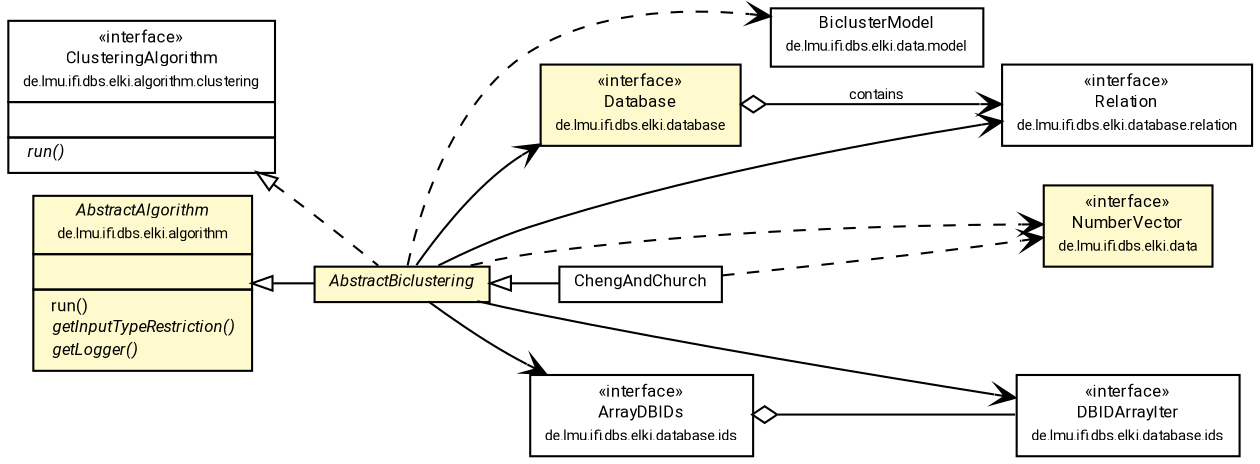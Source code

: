 #!/usr/local/bin/dot
#
# Class diagram 
# Generated by UMLGraph version R5_7_2-60-g0e99a6 (http://www.spinellis.gr/umlgraph/)
#

digraph G {
	graph [fontnames="svg"]
	edge [fontname="Roboto",fontsize=7,labelfontname="Roboto",labelfontsize=7,color="black"];
	node [fontname="Roboto",fontcolor="black",fontsize=8,shape=plaintext,margin=0,width=0,height=0];
	nodesep=0.15;
	ranksep=0.25;
	rankdir=LR;
	// de.lmu.ifi.dbs.elki.data.model.BiclusterModel
	c904700 [label=<<table title="de.lmu.ifi.dbs.elki.data.model.BiclusterModel" border="0" cellborder="1" cellspacing="0" cellpadding="2" href="../../../data/model/BiclusterModel.html" target="_parent">
		<tr><td><table border="0" cellspacing="0" cellpadding="1">
		<tr><td align="center" balign="center"> <font face="Roboto">BiclusterModel</font> </td></tr>
		<tr><td align="center" balign="center"> <font face="Roboto" point-size="7.0">de.lmu.ifi.dbs.elki.data.model</font> </td></tr>
		</table></td></tr>
		</table>>, URL="../../../data/model/BiclusterModel.html"];
	// de.lmu.ifi.dbs.elki.algorithm.clustering.biclustering.AbstractBiclustering<V extends de.lmu.ifi.dbs.elki.data.NumberVector, M extends de.lmu.ifi.dbs.elki.data.model.BiclusterModel>
	c905005 [label=<<table title="de.lmu.ifi.dbs.elki.algorithm.clustering.biclustering.AbstractBiclustering" border="0" cellborder="1" cellspacing="0" cellpadding="2" bgcolor="lemonChiffon" href="AbstractBiclustering.html" target="_parent">
		<tr><td><table border="0" cellspacing="0" cellpadding="1">
		<tr><td align="center" balign="center"> <font face="Roboto"><i>AbstractBiclustering</i></font> </td></tr>
		</table></td></tr>
		</table>>, URL="AbstractBiclustering.html"];
	// de.lmu.ifi.dbs.elki.algorithm.clustering.biclustering.ChengAndChurch<V extends de.lmu.ifi.dbs.elki.data.NumberVector>
	c905006 [label=<<table title="de.lmu.ifi.dbs.elki.algorithm.clustering.biclustering.ChengAndChurch" border="0" cellborder="1" cellspacing="0" cellpadding="2" href="ChengAndChurch.html" target="_parent">
		<tr><td><table border="0" cellspacing="0" cellpadding="1">
		<tr><td align="center" balign="center"> <font face="Roboto">ChengAndChurch</font> </td></tr>
		</table></td></tr>
		</table>>, URL="ChengAndChurch.html"];
	// de.lmu.ifi.dbs.elki.algorithm.clustering.ClusteringAlgorithm<C extends de.lmu.ifi.dbs.elki.data.Clustering<? extends de.lmu.ifi.dbs.elki.data.model.Model>>
	c905017 [label=<<table title="de.lmu.ifi.dbs.elki.algorithm.clustering.ClusteringAlgorithm" border="0" cellborder="1" cellspacing="0" cellpadding="2" href="../ClusteringAlgorithm.html" target="_parent">
		<tr><td><table border="0" cellspacing="0" cellpadding="1">
		<tr><td align="center" balign="center"> &#171;interface&#187; </td></tr>
		<tr><td align="center" balign="center"> <font face="Roboto">ClusteringAlgorithm</font> </td></tr>
		<tr><td align="center" balign="center"> <font face="Roboto" point-size="7.0">de.lmu.ifi.dbs.elki.algorithm.clustering</font> </td></tr>
		</table></td></tr>
		<tr><td><table border="0" cellspacing="0" cellpadding="1">
		<tr><td align="left" balign="left">  </td></tr>
		</table></td></tr>
		<tr><td><table border="0" cellspacing="0" cellpadding="1">
		<tr><td align="left" balign="left"> <i> run()</i> </td></tr>
		</table></td></tr>
		</table>>, URL="../ClusteringAlgorithm.html"];
	// de.lmu.ifi.dbs.elki.database.relation.Relation<O>
	c905254 [label=<<table title="de.lmu.ifi.dbs.elki.database.relation.Relation" border="0" cellborder="1" cellspacing="0" cellpadding="2" href="../../../database/relation/Relation.html" target="_parent">
		<tr><td><table border="0" cellspacing="0" cellpadding="1">
		<tr><td align="center" balign="center"> &#171;interface&#187; </td></tr>
		<tr><td align="center" balign="center"> <font face="Roboto">Relation</font> </td></tr>
		<tr><td align="center" balign="center"> <font face="Roboto" point-size="7.0">de.lmu.ifi.dbs.elki.database.relation</font> </td></tr>
		</table></td></tr>
		</table>>, URL="../../../database/relation/Relation.html"];
	// de.lmu.ifi.dbs.elki.database.Database
	c905256 [label=<<table title="de.lmu.ifi.dbs.elki.database.Database" border="0" cellborder="1" cellspacing="0" cellpadding="2" bgcolor="LemonChiffon" href="../../../database/Database.html" target="_parent">
		<tr><td><table border="0" cellspacing="0" cellpadding="1">
		<tr><td align="center" balign="center"> &#171;interface&#187; </td></tr>
		<tr><td align="center" balign="center"> <font face="Roboto">Database</font> </td></tr>
		<tr><td align="center" balign="center"> <font face="Roboto" point-size="7.0">de.lmu.ifi.dbs.elki.database</font> </td></tr>
		</table></td></tr>
		</table>>, URL="../../../database/Database.html"];
	// de.lmu.ifi.dbs.elki.data.NumberVector
	c905276 [label=<<table title="de.lmu.ifi.dbs.elki.data.NumberVector" border="0" cellborder="1" cellspacing="0" cellpadding="2" bgcolor="LemonChiffon" href="../../../data/NumberVector.html" target="_parent">
		<tr><td><table border="0" cellspacing="0" cellpadding="1">
		<tr><td align="center" balign="center"> &#171;interface&#187; </td></tr>
		<tr><td align="center" balign="center"> <font face="Roboto">NumberVector</font> </td></tr>
		<tr><td align="center" balign="center"> <font face="Roboto" point-size="7.0">de.lmu.ifi.dbs.elki.data</font> </td></tr>
		</table></td></tr>
		</table>>, URL="../../../data/NumberVector.html"];
	// de.lmu.ifi.dbs.elki.algorithm.AbstractAlgorithm<R extends de.lmu.ifi.dbs.elki.result.Result>
	c905298 [label=<<table title="de.lmu.ifi.dbs.elki.algorithm.AbstractAlgorithm" border="0" cellborder="1" cellspacing="0" cellpadding="2" bgcolor="LemonChiffon" href="../../AbstractAlgorithm.html" target="_parent">
		<tr><td><table border="0" cellspacing="0" cellpadding="1">
		<tr><td align="center" balign="center"> <font face="Roboto"><i>AbstractAlgorithm</i></font> </td></tr>
		<tr><td align="center" balign="center"> <font face="Roboto" point-size="7.0">de.lmu.ifi.dbs.elki.algorithm</font> </td></tr>
		</table></td></tr>
		<tr><td><table border="0" cellspacing="0" cellpadding="1">
		<tr><td align="left" balign="left">  </td></tr>
		</table></td></tr>
		<tr><td><table border="0" cellspacing="0" cellpadding="1">
		<tr><td align="left" balign="left">  run() </td></tr>
		<tr><td align="left" balign="left"> <i> getInputTypeRestriction()</i> </td></tr>
		<tr><td align="left" balign="left"> <i> getLogger()</i> </td></tr>
		</table></td></tr>
		</table>>, URL="../../AbstractAlgorithm.html"];
	// de.lmu.ifi.dbs.elki.database.ids.ArrayDBIDs
	c905401 [label=<<table title="de.lmu.ifi.dbs.elki.database.ids.ArrayDBIDs" border="0" cellborder="1" cellspacing="0" cellpadding="2" href="../../../database/ids/ArrayDBIDs.html" target="_parent">
		<tr><td><table border="0" cellspacing="0" cellpadding="1">
		<tr><td align="center" balign="center"> &#171;interface&#187; </td></tr>
		<tr><td align="center" balign="center"> <font face="Roboto">ArrayDBIDs</font> </td></tr>
		<tr><td align="center" balign="center"> <font face="Roboto" point-size="7.0">de.lmu.ifi.dbs.elki.database.ids</font> </td></tr>
		</table></td></tr>
		</table>>, URL="../../../database/ids/ArrayDBIDs.html"];
	// de.lmu.ifi.dbs.elki.database.ids.DBIDArrayIter
	c905417 [label=<<table title="de.lmu.ifi.dbs.elki.database.ids.DBIDArrayIter" border="0" cellborder="1" cellspacing="0" cellpadding="2" href="../../../database/ids/DBIDArrayIter.html" target="_parent">
		<tr><td><table border="0" cellspacing="0" cellpadding="1">
		<tr><td align="center" balign="center"> &#171;interface&#187; </td></tr>
		<tr><td align="center" balign="center"> <font face="Roboto">DBIDArrayIter</font> </td></tr>
		<tr><td align="center" balign="center"> <font face="Roboto" point-size="7.0">de.lmu.ifi.dbs.elki.database.ids</font> </td></tr>
		</table></td></tr>
		</table>>, URL="../../../database/ids/DBIDArrayIter.html"];
	// de.lmu.ifi.dbs.elki.algorithm.clustering.biclustering.AbstractBiclustering<V extends de.lmu.ifi.dbs.elki.data.NumberVector, M extends de.lmu.ifi.dbs.elki.data.model.BiclusterModel> extends de.lmu.ifi.dbs.elki.algorithm.AbstractAlgorithm<R extends de.lmu.ifi.dbs.elki.result.Result>
	c905298 -> c905005 [arrowtail=empty,dir=back,weight=10];
	// de.lmu.ifi.dbs.elki.algorithm.clustering.biclustering.AbstractBiclustering<V extends de.lmu.ifi.dbs.elki.data.NumberVector, M extends de.lmu.ifi.dbs.elki.data.model.BiclusterModel> implements de.lmu.ifi.dbs.elki.algorithm.clustering.ClusteringAlgorithm<C extends de.lmu.ifi.dbs.elki.data.Clustering<? extends de.lmu.ifi.dbs.elki.data.model.Model>>
	c905017 -> c905005 [arrowtail=empty,style=dashed,dir=back,weight=9];
	// de.lmu.ifi.dbs.elki.algorithm.clustering.biclustering.ChengAndChurch<V extends de.lmu.ifi.dbs.elki.data.NumberVector> extends de.lmu.ifi.dbs.elki.algorithm.clustering.biclustering.AbstractBiclustering<V extends de.lmu.ifi.dbs.elki.data.NumberVector, M extends de.lmu.ifi.dbs.elki.data.model.BiclusterModel>
	c905005 -> c905006 [arrowtail=empty,dir=back,weight=10];
	// de.lmu.ifi.dbs.elki.database.Database navhas de.lmu.ifi.dbs.elki.database.relation.Relation<O>
	c905256 -> c905254 [arrowhead=open,arrowtail=ediamond,dir=both,weight=3,label="contains"];
	// de.lmu.ifi.dbs.elki.database.ids.ArrayDBIDs has de.lmu.ifi.dbs.elki.database.ids.DBIDArrayIter
	c905401 -> c905417 [arrowhead=none,arrowtail=ediamond,dir=back,weight=4];
	// de.lmu.ifi.dbs.elki.algorithm.clustering.biclustering.AbstractBiclustering<V extends de.lmu.ifi.dbs.elki.data.NumberVector, M extends de.lmu.ifi.dbs.elki.data.model.BiclusterModel> navassoc de.lmu.ifi.dbs.elki.database.Database
	c905005 -> c905256 [arrowhead=open,weight=1];
	// de.lmu.ifi.dbs.elki.algorithm.clustering.biclustering.AbstractBiclustering<V extends de.lmu.ifi.dbs.elki.data.NumberVector, M extends de.lmu.ifi.dbs.elki.data.model.BiclusterModel> navassoc de.lmu.ifi.dbs.elki.database.relation.Relation<O>
	c905005 -> c905254 [arrowhead=open,weight=1];
	// de.lmu.ifi.dbs.elki.algorithm.clustering.biclustering.AbstractBiclustering<V extends de.lmu.ifi.dbs.elki.data.NumberVector, M extends de.lmu.ifi.dbs.elki.data.model.BiclusterModel> navassoc de.lmu.ifi.dbs.elki.database.ids.DBIDArrayIter
	c905005 -> c905417 [arrowhead=open,weight=1];
	// de.lmu.ifi.dbs.elki.algorithm.clustering.biclustering.AbstractBiclustering<V extends de.lmu.ifi.dbs.elki.data.NumberVector, M extends de.lmu.ifi.dbs.elki.data.model.BiclusterModel> navassoc de.lmu.ifi.dbs.elki.database.ids.ArrayDBIDs
	c905005 -> c905401 [arrowhead=open,weight=1];
	// de.lmu.ifi.dbs.elki.algorithm.clustering.biclustering.AbstractBiclustering<V extends de.lmu.ifi.dbs.elki.data.NumberVector, M extends de.lmu.ifi.dbs.elki.data.model.BiclusterModel> depend de.lmu.ifi.dbs.elki.data.model.BiclusterModel
	c905005 -> c904700 [arrowhead=open,style=dashed,weight=0];
	// de.lmu.ifi.dbs.elki.algorithm.clustering.biclustering.AbstractBiclustering<V extends de.lmu.ifi.dbs.elki.data.NumberVector, M extends de.lmu.ifi.dbs.elki.data.model.BiclusterModel> depend de.lmu.ifi.dbs.elki.data.NumberVector
	c905005 -> c905276 [arrowhead=open,style=dashed,weight=0];
	// de.lmu.ifi.dbs.elki.algorithm.clustering.biclustering.ChengAndChurch<V extends de.lmu.ifi.dbs.elki.data.NumberVector> depend de.lmu.ifi.dbs.elki.data.NumberVector
	c905006 -> c905276 [arrowhead=open,style=dashed,weight=0];
}

